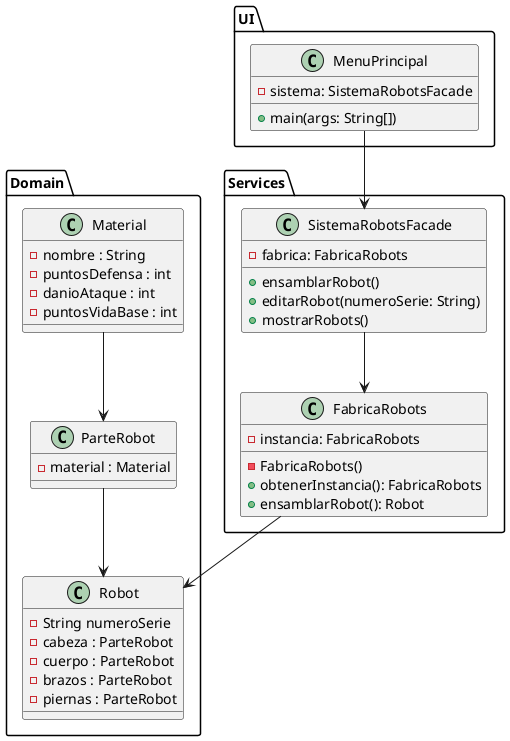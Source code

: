 @startuml

@startuml
package "Domain" {
    class Material {
        -nombre : String
        -puntosDefensa : int
        -danioAtaque : int
        -puntosVidaBase : int
    }

    class ParteRobot {
        -material : Material

    }

    class Robot {
        -String numeroSerie
        -cabeza : ParteRobot
        -cuerpo : ParteRobot
        -brazos : ParteRobot
        -piernas : ParteRobot

    }
}

package "Services" {
    class FabricaRobots {
        - instancia: FabricaRobots
        - FabricaRobots()
        + obtenerInstancia(): FabricaRobots
        + ensamblarRobot(): Robot

    }

    class SistemaRobotsFacade {
        - fabrica: FabricaRobots
        + ensamblarRobot()
        + editarRobot(numeroSerie: String)
        + mostrarRobots()

    }
}

package "UI" {
    class MenuPrincipal {
        - sistema: SistemaRobotsFacade
        + main(args: String[])

    }
}

Material --> ParteRobot
ParteRobot --> Robot
FabricaRobots --> Robot
SistemaRobotsFacade --> FabricaRobots
MenuPrincipal --> SistemaRobotsFacade



@enduml